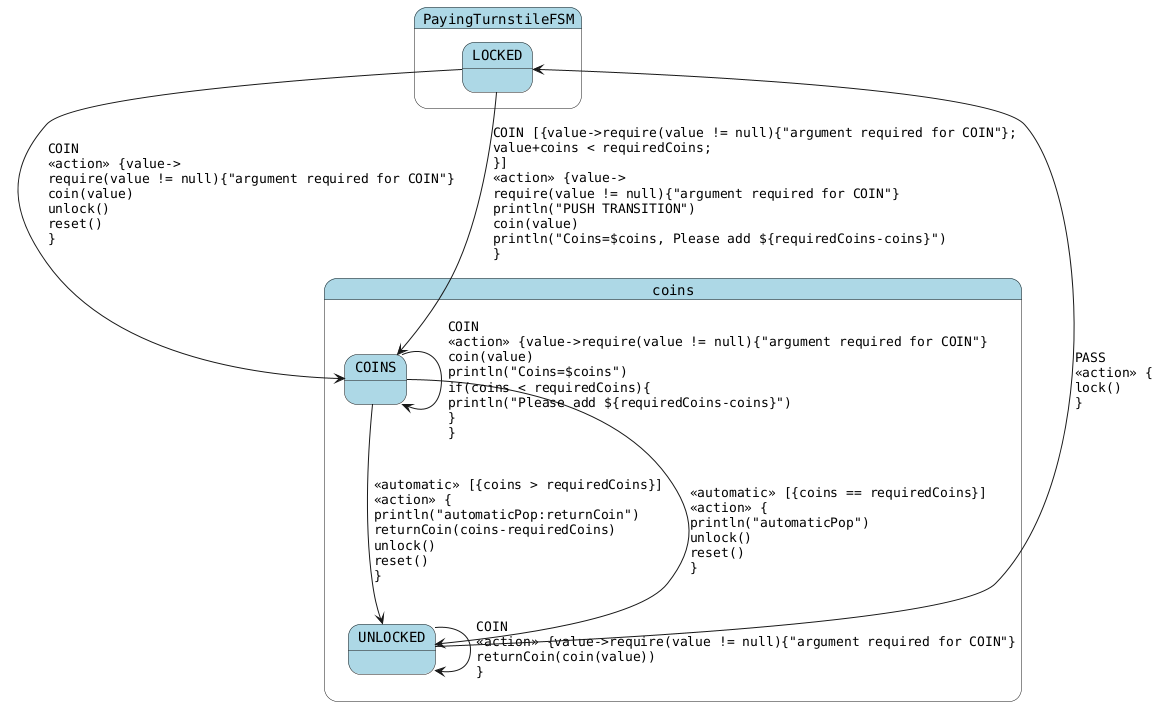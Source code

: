 @startuml
skinparam StateFontName Helvetica
skinparam defaultFontName Monospaced
skinparam state {
    BackgroundColor LightBlue
}
state coins {
COINS --> UNLOCKED : <<automatic>> [{coins > requiredCoins}]\l<<action>> {\lprintln("automaticPop:returnCoin")\lreturnCoin(coins-requiredCoins)\lunlock()\lreset()\l}
COINS --> UNLOCKED : <<automatic>> [{coins == requiredCoins}]\l<<action>> {\lprintln("automaticPop")\lunlock()\lreset()\l}
COINS --> COINS : COIN\l<<action>> {value->require(value != null){"argument required for COIN"}\lcoin(value)\lprintln("Coins=$coins")\lif(coins < requiredCoins){\lprintln("Please add ${requiredCoins-coins}")\l}\l}
}
state PayingTurnstileFSM {
LOCKED --> COINS : COIN\l<<action>> {value->\lrequire(value != null){"argument required for COIN"}\lcoin(value)\lunlock()\lreset()\l}
LOCKED --> COINS : COIN [{value->require(value != null){"argument required for COIN"};\lvalue+coins < requiredCoins;\l}]\l<<action>> {value->\lrequire(value != null){"argument required for COIN"}\lprintln("PUSH TRANSITION")\lcoin(value)\lprintln("Coins=$coins, Please add ${requiredCoins-coins}")\l}
UNLOCKED --> UNLOCKED : COIN\l<<action>> {value->require(value != null){"argument required for COIN"}\lreturnCoin(coin(value))\l}
UNLOCKED --> LOCKED : PASS\l<<action>> {\llock()\l}
}
@enduml
